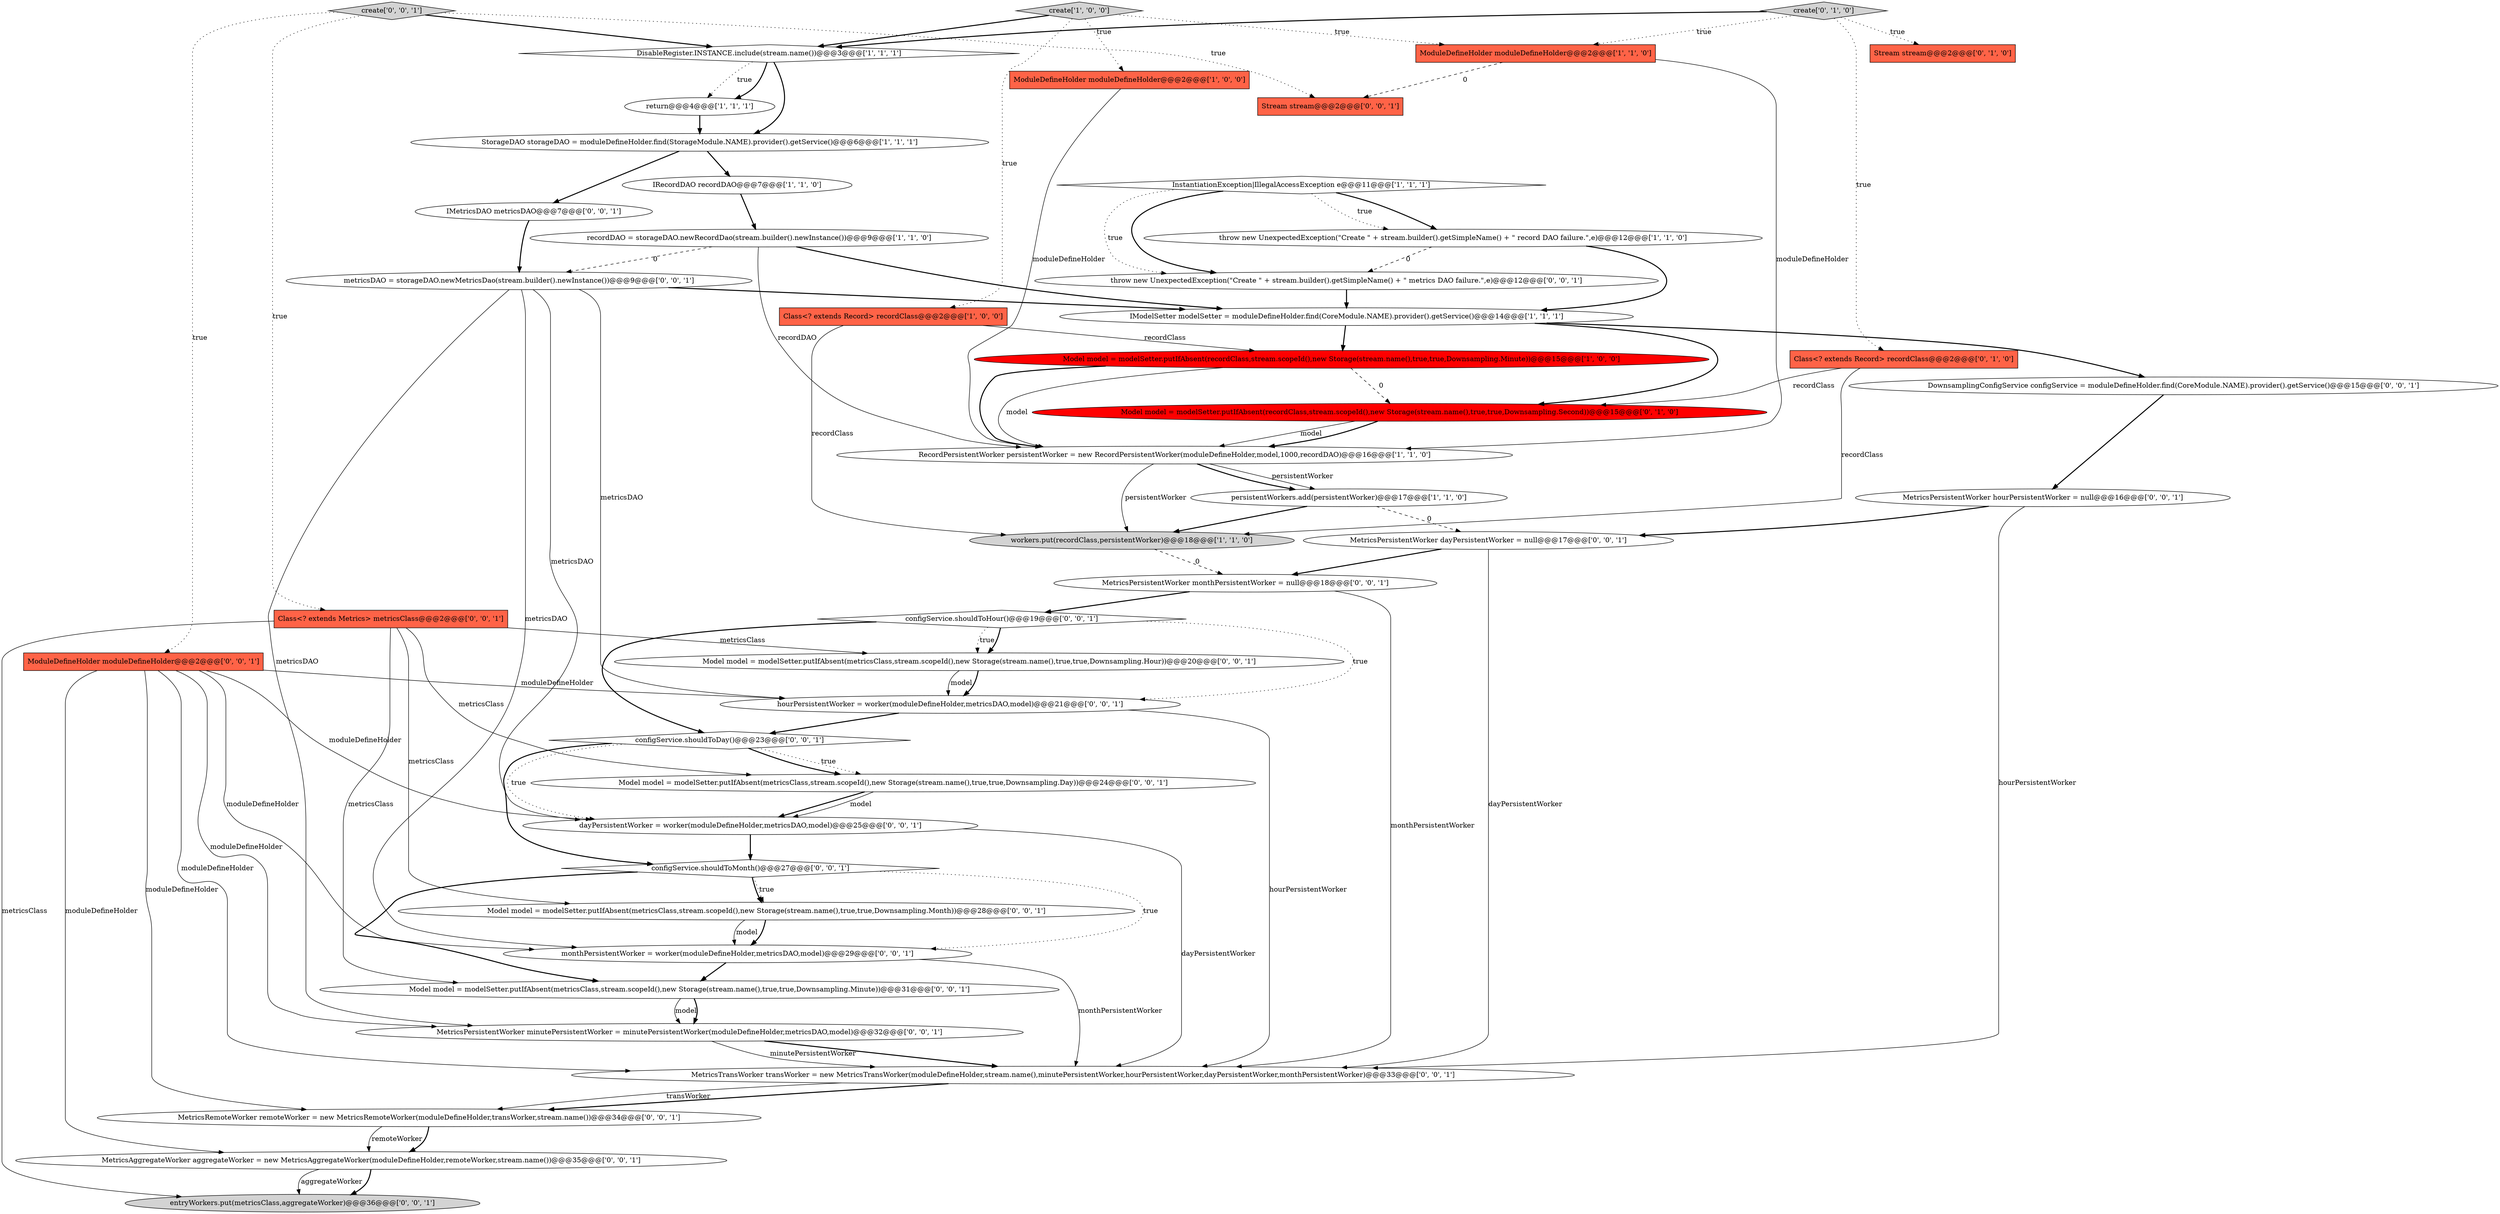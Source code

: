digraph {
40 [style = filled, label = "configService.shouldToMonth()@@@27@@@['0', '0', '1']", fillcolor = white, shape = diamond image = "AAA0AAABBB3BBB"];
32 [style = filled, label = "ModuleDefineHolder moduleDefineHolder@@@2@@@['0', '0', '1']", fillcolor = tomato, shape = box image = "AAA0AAABBB3BBB"];
5 [style = filled, label = "persistentWorkers.add(persistentWorker)@@@17@@@['1', '1', '0']", fillcolor = white, shape = ellipse image = "AAA0AAABBB1BBB"];
38 [style = filled, label = "create['0', '0', '1']", fillcolor = lightgray, shape = diamond image = "AAA0AAABBB3BBB"];
34 [style = filled, label = "configService.shouldToHour()@@@19@@@['0', '0', '1']", fillcolor = white, shape = diamond image = "AAA0AAABBB3BBB"];
35 [style = filled, label = "configService.shouldToDay()@@@23@@@['0', '0', '1']", fillcolor = white, shape = diamond image = "AAA0AAABBB3BBB"];
33 [style = filled, label = "MetricsTransWorker transWorker = new MetricsTransWorker(moduleDefineHolder,stream.name(),minutePersistentWorker,hourPersistentWorker,dayPersistentWorker,monthPersistentWorker)@@@33@@@['0', '0', '1']", fillcolor = white, shape = ellipse image = "AAA0AAABBB3BBB"];
26 [style = filled, label = "throw new UnexpectedException(\"Create \" + stream.builder().getSimpleName() + \" metrics DAO failure.\",e)@@@12@@@['0', '0', '1']", fillcolor = white, shape = ellipse image = "AAA0AAABBB3BBB"];
36 [style = filled, label = "monthPersistentWorker = worker(moduleDefineHolder,metricsDAO,model)@@@29@@@['0', '0', '1']", fillcolor = white, shape = ellipse image = "AAA0AAABBB3BBB"];
37 [style = filled, label = "IMetricsDAO metricsDAO@@@7@@@['0', '0', '1']", fillcolor = white, shape = ellipse image = "AAA0AAABBB3BBB"];
27 [style = filled, label = "Model model = modelSetter.putIfAbsent(metricsClass,stream.scopeId(),new Storage(stream.name(),true,true,Downsampling.Hour))@@@20@@@['0', '0', '1']", fillcolor = white, shape = ellipse image = "AAA0AAABBB3BBB"];
13 [style = filled, label = "StorageDAO storageDAO = moduleDefineHolder.find(StorageModule.NAME).provider().getService()@@@6@@@['1', '1', '1']", fillcolor = white, shape = ellipse image = "AAA0AAABBB1BBB"];
25 [style = filled, label = "DownsamplingConfigService configService = moduleDefineHolder.find(CoreModule.NAME).provider().getService()@@@15@@@['0', '0', '1']", fillcolor = white, shape = ellipse image = "AAA0AAABBB3BBB"];
14 [style = filled, label = "InstantiationException|IllegalAccessException e@@@11@@@['1', '1', '1']", fillcolor = white, shape = diamond image = "AAA0AAABBB1BBB"];
19 [style = filled, label = "create['0', '1', '0']", fillcolor = lightgray, shape = diamond image = "AAA0AAABBB2BBB"];
4 [style = filled, label = "DisableRegister.INSTANCE.include(stream.name())@@@3@@@['1', '1', '1']", fillcolor = white, shape = diamond image = "AAA0AAABBB1BBB"];
1 [style = filled, label = "ModuleDefineHolder moduleDefineHolder@@@2@@@['1', '0', '0']", fillcolor = tomato, shape = box image = "AAA0AAABBB1BBB"];
12 [style = filled, label = "throw new UnexpectedException(\"Create \" + stream.builder().getSimpleName() + \" record DAO failure.\",e)@@@12@@@['1', '1', '0']", fillcolor = white, shape = ellipse image = "AAA0AAABBB1BBB"];
0 [style = filled, label = "Class<? extends Record> recordClass@@@2@@@['1', '0', '0']", fillcolor = tomato, shape = box image = "AAA0AAABBB1BBB"];
9 [style = filled, label = "IRecordDAO recordDAO@@@7@@@['1', '1', '0']", fillcolor = white, shape = ellipse image = "AAA0AAABBB1BBB"];
17 [style = filled, label = "Stream stream@@@2@@@['0', '1', '0']", fillcolor = tomato, shape = box image = "AAA0AAABBB2BBB"];
6 [style = filled, label = "return@@@4@@@['1', '1', '1']", fillcolor = white, shape = ellipse image = "AAA0AAABBB1BBB"];
2 [style = filled, label = "Model model = modelSetter.putIfAbsent(recordClass,stream.scopeId(),new Storage(stream.name(),true,true,Downsampling.Minute))@@@15@@@['1', '0', '0']", fillcolor = red, shape = ellipse image = "AAA1AAABBB1BBB"];
16 [style = filled, label = "Class<? extends Record> recordClass@@@2@@@['0', '1', '0']", fillcolor = tomato, shape = box image = "AAA0AAABBB2BBB"];
15 [style = filled, label = "RecordPersistentWorker persistentWorker = new RecordPersistentWorker(moduleDefineHolder,model,1000,recordDAO)@@@16@@@['1', '1', '0']", fillcolor = white, shape = ellipse image = "AAA0AAABBB1BBB"];
23 [style = filled, label = "dayPersistentWorker = worker(moduleDefineHolder,metricsDAO,model)@@@25@@@['0', '0', '1']", fillcolor = white, shape = ellipse image = "AAA0AAABBB3BBB"];
29 [style = filled, label = "Model model = modelSetter.putIfAbsent(metricsClass,stream.scopeId(),new Storage(stream.name(),true,true,Downsampling.Month))@@@28@@@['0', '0', '1']", fillcolor = white, shape = ellipse image = "AAA0AAABBB3BBB"];
45 [style = filled, label = "MetricsPersistentWorker dayPersistentWorker = null@@@17@@@['0', '0', '1']", fillcolor = white, shape = ellipse image = "AAA0AAABBB3BBB"];
43 [style = filled, label = "Stream stream@@@2@@@['0', '0', '1']", fillcolor = tomato, shape = box image = "AAA0AAABBB3BBB"];
7 [style = filled, label = "IModelSetter modelSetter = moduleDefineHolder.find(CoreModule.NAME).provider().getService()@@@14@@@['1', '1', '1']", fillcolor = white, shape = ellipse image = "AAA0AAABBB1BBB"];
18 [style = filled, label = "Model model = modelSetter.putIfAbsent(recordClass,stream.scopeId(),new Storage(stream.name(),true,true,Downsampling.Second))@@@15@@@['0', '1', '0']", fillcolor = red, shape = ellipse image = "AAA1AAABBB2BBB"];
11 [style = filled, label = "create['1', '0', '0']", fillcolor = lightgray, shape = diamond image = "AAA0AAABBB1BBB"];
42 [style = filled, label = "MetricsPersistentWorker minutePersistentWorker = minutePersistentWorker(moduleDefineHolder,metricsDAO,model)@@@32@@@['0', '0', '1']", fillcolor = white, shape = ellipse image = "AAA0AAABBB3BBB"];
39 [style = filled, label = "MetricsPersistentWorker monthPersistentWorker = null@@@18@@@['0', '0', '1']", fillcolor = white, shape = ellipse image = "AAA0AAABBB3BBB"];
20 [style = filled, label = "entryWorkers.put(metricsClass,aggregateWorker)@@@36@@@['0', '0', '1']", fillcolor = lightgray, shape = ellipse image = "AAA0AAABBB3BBB"];
8 [style = filled, label = "recordDAO = storageDAO.newRecordDao(stream.builder().newInstance())@@@9@@@['1', '1', '0']", fillcolor = white, shape = ellipse image = "AAA0AAABBB1BBB"];
10 [style = filled, label = "ModuleDefineHolder moduleDefineHolder@@@2@@@['1', '1', '0']", fillcolor = tomato, shape = box image = "AAA0AAABBB1BBB"];
3 [style = filled, label = "workers.put(recordClass,persistentWorker)@@@18@@@['1', '1', '0']", fillcolor = lightgray, shape = ellipse image = "AAA0AAABBB1BBB"];
22 [style = filled, label = "Model model = modelSetter.putIfAbsent(metricsClass,stream.scopeId(),new Storage(stream.name(),true,true,Downsampling.Day))@@@24@@@['0', '0', '1']", fillcolor = white, shape = ellipse image = "AAA0AAABBB3BBB"];
41 [style = filled, label = "Model model = modelSetter.putIfAbsent(metricsClass,stream.scopeId(),new Storage(stream.name(),true,true,Downsampling.Minute))@@@31@@@['0', '0', '1']", fillcolor = white, shape = ellipse image = "AAA0AAABBB3BBB"];
31 [style = filled, label = "metricsDAO = storageDAO.newMetricsDao(stream.builder().newInstance())@@@9@@@['0', '0', '1']", fillcolor = white, shape = ellipse image = "AAA0AAABBB3BBB"];
44 [style = filled, label = "MetricsAggregateWorker aggregateWorker = new MetricsAggregateWorker(moduleDefineHolder,remoteWorker,stream.name())@@@35@@@['0', '0', '1']", fillcolor = white, shape = ellipse image = "AAA0AAABBB3BBB"];
30 [style = filled, label = "MetricsRemoteWorker remoteWorker = new MetricsRemoteWorker(moduleDefineHolder,transWorker,stream.name())@@@34@@@['0', '0', '1']", fillcolor = white, shape = ellipse image = "AAA0AAABBB3BBB"];
28 [style = filled, label = "Class<? extends Metrics> metricsClass@@@2@@@['0', '0', '1']", fillcolor = tomato, shape = box image = "AAA0AAABBB3BBB"];
21 [style = filled, label = "hourPersistentWorker = worker(moduleDefineHolder,metricsDAO,model)@@@21@@@['0', '0', '1']", fillcolor = white, shape = ellipse image = "AAA0AAABBB3BBB"];
24 [style = filled, label = "MetricsPersistentWorker hourPersistentWorker = null@@@16@@@['0', '0', '1']", fillcolor = white, shape = ellipse image = "AAA0AAABBB3BBB"];
19->10 [style = dotted, label="true"];
5->3 [style = bold, label=""];
32->44 [style = solid, label="moduleDefineHolder"];
14->26 [style = dotted, label="true"];
11->1 [style = dotted, label="true"];
31->36 [style = solid, label="metricsDAO"];
38->4 [style = bold, label=""];
1->15 [style = solid, label="moduleDefineHolder"];
40->36 [style = dotted, label="true"];
12->7 [style = bold, label=""];
31->23 [style = solid, label="metricsDAO"];
39->33 [style = solid, label="monthPersistentWorker"];
12->26 [style = dashed, label="0"];
31->42 [style = solid, label="metricsDAO"];
34->27 [style = dotted, label="true"];
18->15 [style = solid, label="model"];
37->31 [style = bold, label=""];
11->0 [style = dotted, label="true"];
2->15 [style = bold, label=""];
28->41 [style = solid, label="metricsClass"];
35->22 [style = dotted, label="true"];
21->35 [style = bold, label=""];
29->36 [style = bold, label=""];
10->15 [style = solid, label="moduleDefineHolder"];
26->7 [style = bold, label=""];
14->12 [style = dotted, label="true"];
36->41 [style = bold, label=""];
31->21 [style = solid, label="metricsDAO"];
27->21 [style = solid, label="model"];
19->17 [style = dotted, label="true"];
11->10 [style = dotted, label="true"];
39->34 [style = bold, label=""];
3->39 [style = dashed, label="0"];
18->15 [style = bold, label=""];
16->18 [style = solid, label="recordClass"];
28->20 [style = solid, label="metricsClass"];
32->23 [style = solid, label="moduleDefineHolder"];
9->8 [style = bold, label=""];
22->23 [style = bold, label=""];
40->29 [style = dotted, label="true"];
15->3 [style = solid, label="persistentWorker"];
13->37 [style = bold, label=""];
25->24 [style = bold, label=""];
35->40 [style = bold, label=""];
38->28 [style = dotted, label="true"];
7->2 [style = bold, label=""];
44->20 [style = bold, label=""];
5->45 [style = dashed, label="0"];
29->36 [style = solid, label="model"];
2->18 [style = dashed, label="0"];
30->44 [style = solid, label="remoteWorker"];
33->30 [style = bold, label=""];
10->43 [style = dashed, label="0"];
32->21 [style = solid, label="moduleDefineHolder"];
32->42 [style = solid, label="moduleDefineHolder"];
34->35 [style = bold, label=""];
32->36 [style = solid, label="moduleDefineHolder"];
30->44 [style = bold, label=""];
0->2 [style = solid, label="recordClass"];
40->29 [style = bold, label=""];
16->3 [style = solid, label="recordClass"];
33->30 [style = solid, label="transWorker"];
36->33 [style = solid, label="monthPersistentWorker"];
4->13 [style = bold, label=""];
44->20 [style = solid, label="aggregateWorker"];
11->4 [style = bold, label=""];
28->29 [style = solid, label="metricsClass"];
38->32 [style = dotted, label="true"];
31->7 [style = bold, label=""];
24->45 [style = bold, label=""];
15->5 [style = solid, label="persistentWorker"];
28->22 [style = solid, label="metricsClass"];
6->13 [style = bold, label=""];
41->42 [style = solid, label="model"];
7->18 [style = bold, label=""];
13->9 [style = bold, label=""];
35->23 [style = dotted, label="true"];
27->21 [style = bold, label=""];
23->33 [style = solid, label="dayPersistentWorker"];
45->39 [style = bold, label=""];
34->21 [style = dotted, label="true"];
4->6 [style = dotted, label="true"];
8->15 [style = solid, label="recordDAO"];
0->3 [style = solid, label="recordClass"];
4->6 [style = bold, label=""];
35->22 [style = bold, label=""];
28->27 [style = solid, label="metricsClass"];
42->33 [style = bold, label=""];
45->33 [style = solid, label="dayPersistentWorker"];
42->33 [style = solid, label="minutePersistentWorker"];
15->5 [style = bold, label=""];
8->7 [style = bold, label=""];
14->26 [style = bold, label=""];
38->43 [style = dotted, label="true"];
23->40 [style = bold, label=""];
14->12 [style = bold, label=""];
22->23 [style = solid, label="model"];
40->41 [style = bold, label=""];
19->16 [style = dotted, label="true"];
2->15 [style = solid, label="model"];
7->25 [style = bold, label=""];
19->4 [style = bold, label=""];
8->31 [style = dashed, label="0"];
32->30 [style = solid, label="moduleDefineHolder"];
24->33 [style = solid, label="hourPersistentWorker"];
21->33 [style = solid, label="hourPersistentWorker"];
34->27 [style = bold, label=""];
41->42 [style = bold, label=""];
32->33 [style = solid, label="moduleDefineHolder"];
}
